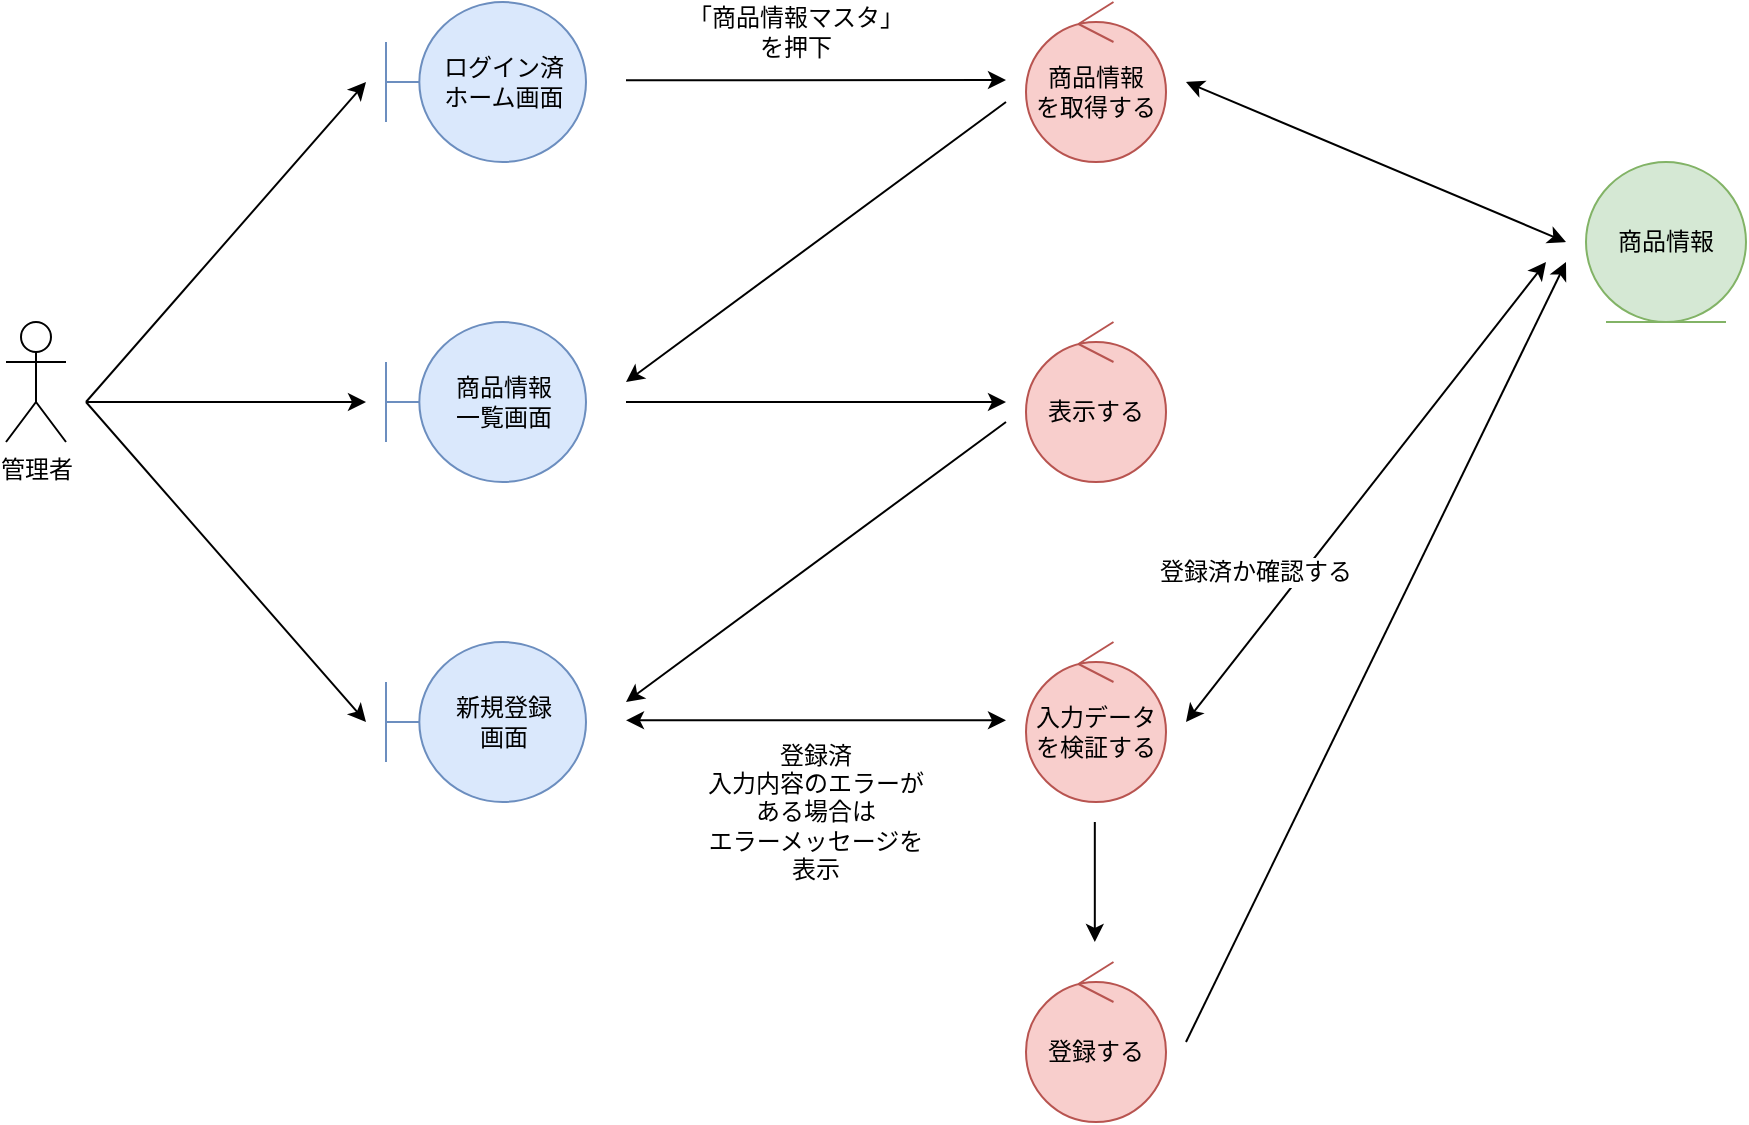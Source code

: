 <mxfile version="15.6.2" type="embed" pages="7">
    <diagram id="ILKYu9vgjBJOuqvXN9g7" name="*商品情報管理_登録">
        <mxGraphModel dx="2161" dy="860" grid="1" gridSize="10" guides="1" tooltips="1" connect="1" arrows="1" fold="1" page="1" pageScale="1" pageWidth="827" pageHeight="1169" math="0" shadow="0">
            <root>
                <mxCell id="RjQzy-eRPyqWTiVo5QUl-0"/>
                <mxCell id="RjQzy-eRPyqWTiVo5QUl-1" parent="RjQzy-eRPyqWTiVo5QUl-0"/>
                <mxCell id="Vq9T_55c3HzQKSVVPYTR-0" value="" style="endArrow=classic;html=1;rounded=0;startArrow=classic;startFill=1;" parent="RjQzy-eRPyqWTiVo5QUl-1" edge="1">
                    <mxGeometry width="50" height="50" relative="1" as="geometry">
                        <mxPoint x="520" y="480" as="sourcePoint"/>
                        <mxPoint x="700" y="250" as="targetPoint"/>
                    </mxGeometry>
                </mxCell>
                <mxCell id="Gnw6njFXWIFJYC6518m1-0" value="管理者" style="shape=umlActor;verticalLabelPosition=bottom;verticalAlign=top;html=1;" parent="RjQzy-eRPyqWTiVo5QUl-1" vertex="1">
                    <mxGeometry x="-70" y="280" width="30" height="60" as="geometry"/>
                </mxCell>
                <mxCell id="Gnw6njFXWIFJYC6518m1-1" value="ログイン済&lt;br&gt;ホーム画面" style="shape=umlBoundary;whiteSpace=wrap;html=1;fillColor=#dae8fc;strokeColor=#6c8ebf;" parent="RjQzy-eRPyqWTiVo5QUl-1" vertex="1">
                    <mxGeometry x="120" y="120" width="100" height="80" as="geometry"/>
                </mxCell>
                <mxCell id="Gnw6njFXWIFJYC6518m1-2" value="商品情報&lt;br&gt;一覧画面" style="shape=umlBoundary;whiteSpace=wrap;html=1;fillColor=#dae8fc;strokeColor=#6c8ebf;" parent="RjQzy-eRPyqWTiVo5QUl-1" vertex="1">
                    <mxGeometry x="120" y="280" width="100" height="80" as="geometry"/>
                </mxCell>
                <mxCell id="Gnw6njFXWIFJYC6518m1-3" value="新規登録&lt;br&gt;画面" style="shape=umlBoundary;whiteSpace=wrap;html=1;fillColor=#dae8fc;strokeColor=#6c8ebf;" parent="RjQzy-eRPyqWTiVo5QUl-1" vertex="1">
                    <mxGeometry x="120" y="440" width="100" height="80" as="geometry"/>
                </mxCell>
                <mxCell id="Gnw6njFXWIFJYC6518m1-4" value="商品情報&lt;br&gt;を取得する" style="ellipse;shape=umlControl;whiteSpace=wrap;html=1;fillColor=#f8cecc;strokeColor=#b85450;" parent="RjQzy-eRPyqWTiVo5QUl-1" vertex="1">
                    <mxGeometry x="440" y="120" width="70" height="80" as="geometry"/>
                </mxCell>
                <mxCell id="Gnw6njFXWIFJYC6518m1-5" value="商品情報" style="ellipse;shape=umlEntity;whiteSpace=wrap;html=1;fillColor=#d5e8d4;strokeColor=#82b366;" parent="RjQzy-eRPyqWTiVo5QUl-1" vertex="1">
                    <mxGeometry x="720" y="200" width="80" height="80" as="geometry"/>
                </mxCell>
                <mxCell id="Gnw6njFXWIFJYC6518m1-6" value="表示する" style="ellipse;shape=umlControl;whiteSpace=wrap;html=1;fillColor=#f8cecc;strokeColor=#b85450;" parent="RjQzy-eRPyqWTiVo5QUl-1" vertex="1">
                    <mxGeometry x="440" y="280" width="70" height="80" as="geometry"/>
                </mxCell>
                <mxCell id="Gnw6njFXWIFJYC6518m1-7" value="登録する" style="ellipse;shape=umlControl;whiteSpace=wrap;html=1;fillColor=#f8cecc;strokeColor=#b85450;" parent="RjQzy-eRPyqWTiVo5QUl-1" vertex="1">
                    <mxGeometry x="440" y="600" width="70" height="80" as="geometry"/>
                </mxCell>
                <mxCell id="Gnw6njFXWIFJYC6518m1-10" value="" style="endArrow=classic;html=1;rounded=0;" parent="RjQzy-eRPyqWTiVo5QUl-1" edge="1">
                    <mxGeometry width="50" height="50" relative="1" as="geometry">
                        <mxPoint x="240" y="159.17" as="sourcePoint"/>
                        <mxPoint x="430" y="159" as="targetPoint"/>
                    </mxGeometry>
                </mxCell>
                <mxCell id="Gnw6njFXWIFJYC6518m1-13" value="「商品情報マスタ」&lt;br&gt;を押下" style="text;html=1;strokeColor=none;fillColor=none;align=center;verticalAlign=middle;whiteSpace=wrap;rounded=0;" parent="RjQzy-eRPyqWTiVo5QUl-1" vertex="1">
                    <mxGeometry x="270" y="120" width="110" height="30" as="geometry"/>
                </mxCell>
                <mxCell id="Gnw6njFXWIFJYC6518m1-14" value="" style="endArrow=classic;html=1;rounded=0;" parent="RjQzy-eRPyqWTiVo5QUl-1" edge="1">
                    <mxGeometry width="50" height="50" relative="1" as="geometry">
                        <mxPoint x="-30" y="320.0" as="sourcePoint"/>
                        <mxPoint x="110" y="160" as="targetPoint"/>
                    </mxGeometry>
                </mxCell>
                <mxCell id="Gnw6njFXWIFJYC6518m1-15" value="" style="endArrow=classic;html=1;rounded=0;" parent="RjQzy-eRPyqWTiVo5QUl-1" edge="1">
                    <mxGeometry width="50" height="50" relative="1" as="geometry">
                        <mxPoint x="-30" y="320.0" as="sourcePoint"/>
                        <mxPoint x="110" y="480" as="targetPoint"/>
                    </mxGeometry>
                </mxCell>
                <mxCell id="Gnw6njFXWIFJYC6518m1-18" value="" style="endArrow=classic;html=1;rounded=0;" parent="RjQzy-eRPyqWTiVo5QUl-1" edge="1">
                    <mxGeometry width="50" height="50" relative="1" as="geometry">
                        <mxPoint x="-30" y="320.0" as="sourcePoint"/>
                        <mxPoint x="110" y="320" as="targetPoint"/>
                    </mxGeometry>
                </mxCell>
                <mxCell id="Gnw6njFXWIFJYC6518m1-20" value="入力データを検証する" style="ellipse;shape=umlControl;whiteSpace=wrap;html=1;fillColor=#f8cecc;strokeColor=#b85450;" parent="RjQzy-eRPyqWTiVo5QUl-1" vertex="1">
                    <mxGeometry x="440" y="440" width="70" height="80" as="geometry"/>
                </mxCell>
                <mxCell id="Gnw6njFXWIFJYC6518m1-28" value="" style="endArrow=classic;html=1;rounded=0;startArrow=classic;startFill=1;" parent="RjQzy-eRPyqWTiVo5QUl-1" edge="1">
                    <mxGeometry width="50" height="50" relative="1" as="geometry">
                        <mxPoint x="520" y="160" as="sourcePoint"/>
                        <mxPoint x="710" y="240" as="targetPoint"/>
                    </mxGeometry>
                </mxCell>
                <mxCell id="Gnw6njFXWIFJYC6518m1-36" value="" style="endArrow=none;html=1;rounded=0;jumpStyle=none;startArrow=classic;startFill=1;endFill=0;" parent="RjQzy-eRPyqWTiVo5QUl-1" edge="1">
                    <mxGeometry width="50" height="50" relative="1" as="geometry">
                        <mxPoint x="430" y="320" as="sourcePoint"/>
                        <mxPoint x="240" y="320" as="targetPoint"/>
                    </mxGeometry>
                </mxCell>
                <mxCell id="Gnw6njFXWIFJYC6518m1-37" value="" style="endArrow=classic;html=1;rounded=0;" parent="RjQzy-eRPyqWTiVo5QUl-1" edge="1">
                    <mxGeometry width="50" height="50" relative="1" as="geometry">
                        <mxPoint x="430" y="170" as="sourcePoint"/>
                        <mxPoint x="240" y="310" as="targetPoint"/>
                    </mxGeometry>
                </mxCell>
                <mxCell id="Gnw6njFXWIFJYC6518m1-38" value="" style="endArrow=classic;html=1;rounded=0;" parent="RjQzy-eRPyqWTiVo5QUl-1" edge="1">
                    <mxGeometry width="50" height="50" relative="1" as="geometry">
                        <mxPoint x="430" y="330.0" as="sourcePoint"/>
                        <mxPoint x="240" y="470" as="targetPoint"/>
                    </mxGeometry>
                </mxCell>
                <mxCell id="Gnw6njFXWIFJYC6518m1-39" value="" style="endArrow=classic;html=1;rounded=0;jumpStyle=none;startArrow=classic;startFill=1;endFill=1;" parent="RjQzy-eRPyqWTiVo5QUl-1" edge="1">
                    <mxGeometry width="50" height="50" relative="1" as="geometry">
                        <mxPoint x="430" y="479.17" as="sourcePoint"/>
                        <mxPoint x="240" y="479.17" as="targetPoint"/>
                    </mxGeometry>
                </mxCell>
                <mxCell id="Gnw6njFXWIFJYC6518m1-40" value="" style="endArrow=none;html=1;rounded=0;startArrow=classic;startFill=1;endFill=0;" parent="RjQzy-eRPyqWTiVo5QUl-1" edge="1">
                    <mxGeometry width="50" height="50" relative="1" as="geometry">
                        <mxPoint x="710" y="250" as="sourcePoint"/>
                        <mxPoint x="520" y="640" as="targetPoint"/>
                    </mxGeometry>
                </mxCell>
                <mxCell id="Gnw6njFXWIFJYC6518m1-41" value="" style="endArrow=none;html=1;rounded=0;jumpStyle=none;startArrow=classic;startFill=1;endFill=0;" parent="RjQzy-eRPyqWTiVo5QUl-1" edge="1">
                    <mxGeometry width="50" height="50" relative="1" as="geometry">
                        <mxPoint x="474.41" y="590" as="sourcePoint"/>
                        <mxPoint x="474.41" y="530" as="targetPoint"/>
                    </mxGeometry>
                </mxCell>
                <mxCell id="Vq9T_55c3HzQKSVVPYTR-1" value="登録済か確認する" style="text;html=1;strokeColor=none;fillColor=none;align=center;verticalAlign=middle;whiteSpace=wrap;rounded=0;labelBackgroundColor=default;" parent="RjQzy-eRPyqWTiVo5QUl-1" vertex="1">
                    <mxGeometry x="500" y="390" width="110" height="30" as="geometry"/>
                </mxCell>
                <mxCell id="Vq9T_55c3HzQKSVVPYTR-2" value="登録済&lt;br&gt;入力内容のエラーがある場合は&lt;br&gt;エラーメッセージを表示" style="text;html=1;strokeColor=none;fillColor=none;align=center;verticalAlign=middle;whiteSpace=wrap;rounded=0;labelBackgroundColor=none;" parent="RjQzy-eRPyqWTiVo5QUl-1" vertex="1">
                    <mxGeometry x="280" y="510" width="110" height="30" as="geometry"/>
                </mxCell>
            </root>
        </mxGraphModel>
    </diagram>
    <diagram id="tqDrUX6kjVTJ1dQDjkxv" name="*商品情報管理_参照">
        <mxGraphModel dx="1939" dy="717" grid="1" gridSize="10" guides="1" tooltips="1" connect="1" arrows="1" fold="1" page="1" pageScale="1" pageWidth="827" pageHeight="1169" math="0" shadow="0">
            <root>
                <mxCell id="PXRQ2l0a_g4EKJyjCdS5-0"/>
                <mxCell id="PXRQ2l0a_g4EKJyjCdS5-1" parent="PXRQ2l0a_g4EKJyjCdS5-0"/>
                <mxCell id="1rpL9WHBVxKWEg3x1C6q-0" value="管理者" style="shape=umlActor;verticalLabelPosition=bottom;verticalAlign=top;html=1;" parent="PXRQ2l0a_g4EKJyjCdS5-1" vertex="1">
                    <mxGeometry x="-70" y="280" width="30" height="60" as="geometry"/>
                </mxCell>
                <mxCell id="1rpL9WHBVxKWEg3x1C6q-1" value="ログイン済&lt;br&gt;ホーム画面" style="shape=umlBoundary;whiteSpace=wrap;html=1;fillColor=#dae8fc;strokeColor=#6c8ebf;" parent="PXRQ2l0a_g4EKJyjCdS5-1" vertex="1">
                    <mxGeometry x="120" y="120" width="100" height="80" as="geometry"/>
                </mxCell>
                <mxCell id="1rpL9WHBVxKWEg3x1C6q-2" value="商品情報&lt;br&gt;一覧画面" style="shape=umlBoundary;whiteSpace=wrap;html=1;fillColor=#dae8fc;strokeColor=#6c8ebf;" parent="PXRQ2l0a_g4EKJyjCdS5-1" vertex="1">
                    <mxGeometry x="120" y="280" width="100" height="80" as="geometry"/>
                </mxCell>
                <mxCell id="1rpL9WHBVxKWEg3x1C6q-8" value="詳細画面" style="shape=umlBoundary;whiteSpace=wrap;html=1;fillColor=#dae8fc;strokeColor=#6c8ebf;" parent="PXRQ2l0a_g4EKJyjCdS5-1" vertex="1">
                    <mxGeometry x="120" y="440" width="100" height="80" as="geometry"/>
                </mxCell>
                <mxCell id="1rpL9WHBVxKWEg3x1C6q-14" value="" style="endArrow=classic;html=1;rounded=0;" parent="PXRQ2l0a_g4EKJyjCdS5-1" edge="1">
                    <mxGeometry width="50" height="50" relative="1" as="geometry">
                        <mxPoint x="-30" y="320" as="sourcePoint"/>
                        <mxPoint x="110" y="160" as="targetPoint"/>
                    </mxGeometry>
                </mxCell>
                <mxCell id="1rpL9WHBVxKWEg3x1C6q-15" value="" style="endArrow=classic;html=1;rounded=0;" parent="PXRQ2l0a_g4EKJyjCdS5-1" edge="1">
                    <mxGeometry width="50" height="50" relative="1" as="geometry">
                        <mxPoint x="-30" y="320" as="sourcePoint"/>
                        <mxPoint x="100.0" y="320" as="targetPoint"/>
                    </mxGeometry>
                </mxCell>
                <mxCell id="1rpL9WHBVxKWEg3x1C6q-16" value="" style="endArrow=classic;html=1;rounded=0;" parent="PXRQ2l0a_g4EKJyjCdS5-1" edge="1">
                    <mxGeometry width="50" height="50" relative="1" as="geometry">
                        <mxPoint x="-30" y="320" as="sourcePoint"/>
                        <mxPoint x="110" y="480" as="targetPoint"/>
                    </mxGeometry>
                </mxCell>
                <mxCell id="iPNbB4vJzEfohk5XW4hL-0" value="商品情報&lt;br&gt;を取得する" style="ellipse;shape=umlControl;whiteSpace=wrap;html=1;fillColor=#f8cecc;strokeColor=#b85450;" parent="PXRQ2l0a_g4EKJyjCdS5-1" vertex="1">
                    <mxGeometry x="440" y="120" width="70" height="80" as="geometry"/>
                </mxCell>
                <mxCell id="iPNbB4vJzEfohk5XW4hL-1" value="商品情報" style="ellipse;shape=umlEntity;whiteSpace=wrap;html=1;fillColor=#d5e8d4;strokeColor=#82b366;" parent="PXRQ2l0a_g4EKJyjCdS5-1" vertex="1">
                    <mxGeometry x="720" y="200" width="80" height="80" as="geometry"/>
                </mxCell>
                <mxCell id="iPNbB4vJzEfohk5XW4hL-2" value="表示する" style="ellipse;shape=umlControl;whiteSpace=wrap;html=1;fillColor=#f8cecc;strokeColor=#b85450;" parent="PXRQ2l0a_g4EKJyjCdS5-1" vertex="1">
                    <mxGeometry x="440" y="280" width="70" height="80" as="geometry"/>
                </mxCell>
                <mxCell id="iPNbB4vJzEfohk5XW4hL-3" value="" style="endArrow=classic;html=1;rounded=0;" parent="PXRQ2l0a_g4EKJyjCdS5-1" edge="1">
                    <mxGeometry width="50" height="50" relative="1" as="geometry">
                        <mxPoint x="240" y="159.17" as="sourcePoint"/>
                        <mxPoint x="430" y="159.0" as="targetPoint"/>
                    </mxGeometry>
                </mxCell>
                <mxCell id="iPNbB4vJzEfohk5XW4hL-4" value="「商品情報マスタ」&lt;br&gt;を押下" style="text;html=1;strokeColor=none;fillColor=none;align=center;verticalAlign=middle;whiteSpace=wrap;rounded=0;" parent="PXRQ2l0a_g4EKJyjCdS5-1" vertex="1">
                    <mxGeometry x="270" y="120" width="110" height="30" as="geometry"/>
                </mxCell>
                <mxCell id="iPNbB4vJzEfohk5XW4hL-5" value="" style="endArrow=classic;html=1;rounded=0;startArrow=classic;startFill=1;" parent="PXRQ2l0a_g4EKJyjCdS5-1" edge="1">
                    <mxGeometry width="50" height="50" relative="1" as="geometry">
                        <mxPoint x="520" y="160.0" as="sourcePoint"/>
                        <mxPoint x="710" y="240.0" as="targetPoint"/>
                    </mxGeometry>
                </mxCell>
                <mxCell id="iPNbB4vJzEfohk5XW4hL-6" value="" style="endArrow=none;html=1;rounded=0;jumpStyle=none;startArrow=classic;startFill=1;endFill=0;" parent="PXRQ2l0a_g4EKJyjCdS5-1" edge="1">
                    <mxGeometry width="50" height="50" relative="1" as="geometry">
                        <mxPoint x="430" y="320" as="sourcePoint"/>
                        <mxPoint x="240" y="320" as="targetPoint"/>
                    </mxGeometry>
                </mxCell>
                <mxCell id="iPNbB4vJzEfohk5XW4hL-7" value="" style="endArrow=classic;html=1;rounded=0;" parent="PXRQ2l0a_g4EKJyjCdS5-1" edge="1">
                    <mxGeometry width="50" height="50" relative="1" as="geometry">
                        <mxPoint x="430" y="170.0" as="sourcePoint"/>
                        <mxPoint x="240" y="310" as="targetPoint"/>
                    </mxGeometry>
                </mxCell>
                <mxCell id="iPNbB4vJzEfohk5XW4hL-9" value="" style="endArrow=none;html=1;rounded=0;jumpStyle=none;startArrow=classic;startFill=1;endFill=0;" parent="PXRQ2l0a_g4EKJyjCdS5-1" edge="1">
                    <mxGeometry width="50" height="50" relative="1" as="geometry">
                        <mxPoint x="240" y="480" as="sourcePoint"/>
                        <mxPoint x="430" y="330" as="targetPoint"/>
                    </mxGeometry>
                </mxCell>
            </root>
        </mxGraphModel>
    </diagram>
    <diagram id="6tUY1fHKUDUPEvY5heDo" name="*商品情報管理_編集">
        <mxGraphModel dx="2495" dy="1075" grid="1" gridSize="10" guides="1" tooltips="1" connect="1" arrows="1" fold="1" page="1" pageScale="1" pageWidth="827" pageHeight="1169" math="0" shadow="0">
            <root>
                <mxCell id="_VSGYbvi7wLsRS52qR0R-0"/>
                <mxCell id="_VSGYbvi7wLsRS52qR0R-1" parent="_VSGYbvi7wLsRS52qR0R-0"/>
                <mxCell id="ZGh9GMX-KGK0EozrQcbM-0" value="管理者" style="shape=umlActor;verticalLabelPosition=bottom;verticalAlign=top;html=1;" parent="_VSGYbvi7wLsRS52qR0R-1" vertex="1">
                    <mxGeometry x="-70" y="280" width="30" height="60" as="geometry"/>
                </mxCell>
                <mxCell id="ZGh9GMX-KGK0EozrQcbM-1" value="ログイン済&lt;br&gt;ホーム画面" style="shape=umlBoundary;whiteSpace=wrap;html=1;fillColor=#dae8fc;strokeColor=#6c8ebf;" parent="_VSGYbvi7wLsRS52qR0R-1" vertex="1">
                    <mxGeometry x="120" y="120" width="100" height="80" as="geometry"/>
                </mxCell>
                <mxCell id="ZGh9GMX-KGK0EozrQcbM-2" value="商品情報&lt;br&gt;一覧画面" style="shape=umlBoundary;whiteSpace=wrap;html=1;fillColor=#dae8fc;strokeColor=#6c8ebf;" parent="_VSGYbvi7wLsRS52qR0R-1" vertex="1">
                    <mxGeometry x="120" y="280" width="100" height="80" as="geometry"/>
                </mxCell>
                <mxCell id="ZGh9GMX-KGK0EozrQcbM-3" value="詳細画面" style="shape=umlBoundary;whiteSpace=wrap;html=1;fillColor=#dae8fc;strokeColor=#6c8ebf;" parent="_VSGYbvi7wLsRS52qR0R-1" vertex="1">
                    <mxGeometry x="120" y="440" width="100" height="80" as="geometry"/>
                </mxCell>
                <mxCell id="ZGh9GMX-KGK0EozrQcbM-4" value="" style="endArrow=classic;html=1;rounded=0;" parent="_VSGYbvi7wLsRS52qR0R-1" edge="1">
                    <mxGeometry width="50" height="50" relative="1" as="geometry">
                        <mxPoint x="-30" y="320" as="sourcePoint"/>
                        <mxPoint x="110" y="160.0" as="targetPoint"/>
                    </mxGeometry>
                </mxCell>
                <mxCell id="ZGh9GMX-KGK0EozrQcbM-5" value="" style="endArrow=classic;html=1;rounded=0;" parent="_VSGYbvi7wLsRS52qR0R-1" edge="1">
                    <mxGeometry width="50" height="50" relative="1" as="geometry">
                        <mxPoint x="-30" y="320" as="sourcePoint"/>
                        <mxPoint x="100.0" y="320" as="targetPoint"/>
                    </mxGeometry>
                </mxCell>
                <mxCell id="ZGh9GMX-KGK0EozrQcbM-6" value="" style="endArrow=classic;html=1;rounded=0;" parent="_VSGYbvi7wLsRS52qR0R-1" edge="1">
                    <mxGeometry width="50" height="50" relative="1" as="geometry">
                        <mxPoint x="-30" y="320" as="sourcePoint"/>
                        <mxPoint x="110" y="480" as="targetPoint"/>
                    </mxGeometry>
                </mxCell>
                <mxCell id="ZGh9GMX-KGK0EozrQcbM-7" value="商品情報&lt;br&gt;を取得する" style="ellipse;shape=umlControl;whiteSpace=wrap;html=1;fillColor=#f8cecc;strokeColor=#b85450;" parent="_VSGYbvi7wLsRS52qR0R-1" vertex="1">
                    <mxGeometry x="440" y="120" width="70" height="80" as="geometry"/>
                </mxCell>
                <mxCell id="ZGh9GMX-KGK0EozrQcbM-8" value="商品情報" style="ellipse;shape=umlEntity;whiteSpace=wrap;html=1;fillColor=#d5e8d4;strokeColor=#82b366;" parent="_VSGYbvi7wLsRS52qR0R-1" vertex="1">
                    <mxGeometry x="720" y="200" width="80" height="80" as="geometry"/>
                </mxCell>
                <mxCell id="ZGh9GMX-KGK0EozrQcbM-9" value="表示する" style="ellipse;shape=umlControl;whiteSpace=wrap;html=1;fillColor=#f8cecc;strokeColor=#b85450;" parent="_VSGYbvi7wLsRS52qR0R-1" vertex="1">
                    <mxGeometry x="440" y="280" width="70" height="80" as="geometry"/>
                </mxCell>
                <mxCell id="ZGh9GMX-KGK0EozrQcbM-10" value="" style="endArrow=classic;html=1;rounded=0;" parent="_VSGYbvi7wLsRS52qR0R-1" edge="1">
                    <mxGeometry width="50" height="50" relative="1" as="geometry">
                        <mxPoint x="240" y="159.17" as="sourcePoint"/>
                        <mxPoint x="430" y="159.0" as="targetPoint"/>
                    </mxGeometry>
                </mxCell>
                <mxCell id="ZGh9GMX-KGK0EozrQcbM-11" value="「商品情報マスタ」&lt;br&gt;を押下" style="text;html=1;strokeColor=none;fillColor=none;align=center;verticalAlign=middle;whiteSpace=wrap;rounded=0;" parent="_VSGYbvi7wLsRS52qR0R-1" vertex="1">
                    <mxGeometry x="270" y="120" width="110" height="30" as="geometry"/>
                </mxCell>
                <mxCell id="ZGh9GMX-KGK0EozrQcbM-12" value="" style="endArrow=classic;html=1;rounded=0;startArrow=classic;startFill=1;" parent="_VSGYbvi7wLsRS52qR0R-1" edge="1">
                    <mxGeometry width="50" height="50" relative="1" as="geometry">
                        <mxPoint x="520" y="160.0" as="sourcePoint"/>
                        <mxPoint x="710" y="240.0" as="targetPoint"/>
                    </mxGeometry>
                </mxCell>
                <mxCell id="ZGh9GMX-KGK0EozrQcbM-13" value="" style="endArrow=none;html=1;rounded=0;jumpStyle=none;startArrow=classic;startFill=1;endFill=0;" parent="_VSGYbvi7wLsRS52qR0R-1" edge="1">
                    <mxGeometry width="50" height="50" relative="1" as="geometry">
                        <mxPoint x="430" y="320" as="sourcePoint"/>
                        <mxPoint x="240" y="320" as="targetPoint"/>
                    </mxGeometry>
                </mxCell>
                <mxCell id="ZGh9GMX-KGK0EozrQcbM-14" value="" style="endArrow=classic;html=1;rounded=0;" parent="_VSGYbvi7wLsRS52qR0R-1" edge="1">
                    <mxGeometry width="50" height="50" relative="1" as="geometry">
                        <mxPoint x="430" y="170.0" as="sourcePoint"/>
                        <mxPoint x="240" y="310" as="targetPoint"/>
                    </mxGeometry>
                </mxCell>
                <mxCell id="ZGh9GMX-KGK0EozrQcbM-15" value="" style="endArrow=classic;html=1;rounded=0;jumpStyle=none;startArrow=classic;startFill=1;endFill=1;" parent="_VSGYbvi7wLsRS52qR0R-1" edge="1">
                    <mxGeometry width="50" height="50" relative="1" as="geometry">
                        <mxPoint x="240" y="480" as="sourcePoint"/>
                        <mxPoint x="430" y="330" as="targetPoint"/>
                    </mxGeometry>
                </mxCell>
                <mxCell id="89j6IWQm-zj6Ex24CFWD-0" value="編集画面" style="shape=umlBoundary;whiteSpace=wrap;html=1;fillColor=#dae8fc;strokeColor=#6c8ebf;" parent="_VSGYbvi7wLsRS52qR0R-1" vertex="1">
                    <mxGeometry x="120" y="600" width="100" height="80" as="geometry"/>
                </mxCell>
                <mxCell id="89j6IWQm-zj6Ex24CFWD-1" value="" style="endArrow=classic;html=1;rounded=0;" parent="_VSGYbvi7wLsRS52qR0R-1" edge="1">
                    <mxGeometry width="50" height="50" relative="1" as="geometry">
                        <mxPoint x="-30" y="320" as="sourcePoint"/>
                        <mxPoint x="110" y="640" as="targetPoint"/>
                    </mxGeometry>
                </mxCell>
                <mxCell id="e5nbEp_Bl4w7Y9Twp-y8-0" value="入力データを検証する" style="ellipse;shape=umlControl;whiteSpace=wrap;html=1;fillColor=#f8cecc;strokeColor=#b85450;" parent="_VSGYbvi7wLsRS52qR0R-1" vertex="1">
                    <mxGeometry x="440" y="600" width="70" height="80" as="geometry"/>
                </mxCell>
                <mxCell id="e5nbEp_Bl4w7Y9Twp-y8-1" value="" style="endArrow=none;html=1;rounded=0;jumpStyle=none;startArrow=classic;startFill=1;endFill=0;" parent="_VSGYbvi7wLsRS52qR0R-1" edge="1">
                    <mxGeometry width="50" height="50" relative="1" as="geometry">
                        <mxPoint x="430" y="639.29" as="sourcePoint"/>
                        <mxPoint x="240" y="639.29" as="targetPoint"/>
                    </mxGeometry>
                </mxCell>
                <mxCell id="e5nbEp_Bl4w7Y9Twp-y8-2" value="更新する" style="ellipse;shape=umlControl;whiteSpace=wrap;html=1;fillColor=#f8cecc;strokeColor=#b85450;" parent="_VSGYbvi7wLsRS52qR0R-1" vertex="1">
                    <mxGeometry x="440" y="760" width="70" height="80" as="geometry"/>
                </mxCell>
                <mxCell id="RPV9HML3zfkD-CsFFbKB-0" value="" style="endArrow=none;html=1;rounded=0;jumpStyle=none;startArrow=classic;startFill=1;endFill=0;" parent="_VSGYbvi7wLsRS52qR0R-1" edge="1">
                    <mxGeometry width="50" height="50" relative="1" as="geometry">
                        <mxPoint x="474.29" y="750" as="sourcePoint"/>
                        <mxPoint x="474.29" y="690" as="targetPoint"/>
                    </mxGeometry>
                </mxCell>
                <mxCell id="Hhdrln9dh6SRpbh8pLZr-0" value="" style="endArrow=none;html=1;rounded=0;startArrow=classic;startFill=1;endFill=0;" parent="_VSGYbvi7wLsRS52qR0R-1" edge="1">
                    <mxGeometry width="50" height="50" relative="1" as="geometry">
                        <mxPoint x="710" y="250" as="sourcePoint"/>
                        <mxPoint x="520" y="800" as="targetPoint"/>
                    </mxGeometry>
                </mxCell>
                <mxCell id="Hhdrln9dh6SRpbh8pLZr-1" value="" style="endArrow=classic;html=1;rounded=0;" parent="_VSGYbvi7wLsRS52qR0R-1" edge="1">
                    <mxGeometry width="50" height="50" relative="1" as="geometry">
                        <mxPoint x="430" y="350" as="sourcePoint"/>
                        <mxPoint x="240" y="630" as="targetPoint"/>
                    </mxGeometry>
                </mxCell>
                <mxCell id="LWEl7F2l3l3dTBwuuSCI-0" value="" style="endArrow=classic;html=1;rounded=0;jumpStyle=arc;" parent="_VSGYbvi7wLsRS52qR0R-1" edge="1">
                    <mxGeometry width="50" height="50" relative="1" as="geometry">
                        <mxPoint x="430" y="190" as="sourcePoint"/>
                        <mxPoint x="240" y="470" as="targetPoint"/>
                    </mxGeometry>
                </mxCell>
            </root>
        </mxGraphModel>
    </diagram>
    <diagram id="TBSgkhmu4G3TFUgdyY9W" name="*商品情報管理_削除">
        <mxGraphModel dx="2161" dy="860" grid="1" gridSize="10" guides="1" tooltips="1" connect="1" arrows="1" fold="1" page="1" pageScale="1" pageWidth="827" pageHeight="1169" math="0" shadow="0">
            <root>
                <mxCell id="9o_h4I2vwBO74pGrK6IW-0"/>
                <mxCell id="9o_h4I2vwBO74pGrK6IW-1" parent="9o_h4I2vwBO74pGrK6IW-0"/>
                <mxCell id="OTztZru-MW-0BxmwSwlt-0" value="管理者" style="shape=umlActor;verticalLabelPosition=bottom;verticalAlign=top;html=1;" parent="9o_h4I2vwBO74pGrK6IW-1" vertex="1">
                    <mxGeometry x="-70" y="280" width="30" height="60" as="geometry"/>
                </mxCell>
                <mxCell id="OTztZru-MW-0BxmwSwlt-1" value="ログイン済&lt;br&gt;ホーム画面" style="shape=umlBoundary;whiteSpace=wrap;html=1;fillColor=#dae8fc;strokeColor=#6c8ebf;" parent="9o_h4I2vwBO74pGrK6IW-1" vertex="1">
                    <mxGeometry x="120" y="120" width="100" height="80" as="geometry"/>
                </mxCell>
                <mxCell id="OTztZru-MW-0BxmwSwlt-2" value="商品情報&lt;br&gt;一覧画面" style="shape=umlBoundary;whiteSpace=wrap;html=1;fillColor=#dae8fc;strokeColor=#6c8ebf;" parent="9o_h4I2vwBO74pGrK6IW-1" vertex="1">
                    <mxGeometry x="120" y="280" width="100" height="80" as="geometry"/>
                </mxCell>
                <mxCell id="OTztZru-MW-0BxmwSwlt-3" value="詳細画面" style="shape=umlBoundary;whiteSpace=wrap;html=1;fillColor=#dae8fc;strokeColor=#6c8ebf;" parent="9o_h4I2vwBO74pGrK6IW-1" vertex="1">
                    <mxGeometry x="120" y="440" width="100" height="80" as="geometry"/>
                </mxCell>
                <mxCell id="OTztZru-MW-0BxmwSwlt-4" value="" style="endArrow=classic;html=1;rounded=0;" parent="9o_h4I2vwBO74pGrK6IW-1" edge="1">
                    <mxGeometry width="50" height="50" relative="1" as="geometry">
                        <mxPoint x="-30.0" y="320" as="sourcePoint"/>
                        <mxPoint x="110.0" y="160" as="targetPoint"/>
                    </mxGeometry>
                </mxCell>
                <mxCell id="OTztZru-MW-0BxmwSwlt-5" value="" style="endArrow=classic;html=1;rounded=0;" parent="9o_h4I2vwBO74pGrK6IW-1" edge="1">
                    <mxGeometry width="50" height="50" relative="1" as="geometry">
                        <mxPoint x="-30.0" y="320" as="sourcePoint"/>
                        <mxPoint x="100.0" y="320" as="targetPoint"/>
                    </mxGeometry>
                </mxCell>
                <mxCell id="OTztZru-MW-0BxmwSwlt-6" value="" style="endArrow=classic;html=1;rounded=0;" parent="9o_h4I2vwBO74pGrK6IW-1" edge="1">
                    <mxGeometry width="50" height="50" relative="1" as="geometry">
                        <mxPoint x="-30.0" y="320" as="sourcePoint"/>
                        <mxPoint x="110.0" y="480" as="targetPoint"/>
                    </mxGeometry>
                </mxCell>
                <mxCell id="OTztZru-MW-0BxmwSwlt-7" value="商品情報&lt;br&gt;を取得する" style="ellipse;shape=umlControl;whiteSpace=wrap;html=1;fillColor=#f8cecc;strokeColor=#b85450;" parent="9o_h4I2vwBO74pGrK6IW-1" vertex="1">
                    <mxGeometry x="440" y="120" width="70" height="80" as="geometry"/>
                </mxCell>
                <mxCell id="OTztZru-MW-0BxmwSwlt-8" value="商品情報" style="ellipse;shape=umlEntity;whiteSpace=wrap;html=1;fillColor=#d5e8d4;strokeColor=#82b366;" parent="9o_h4I2vwBO74pGrK6IW-1" vertex="1">
                    <mxGeometry x="720" y="200" width="80" height="80" as="geometry"/>
                </mxCell>
                <mxCell id="OTztZru-MW-0BxmwSwlt-9" value="表示する" style="ellipse;shape=umlControl;whiteSpace=wrap;html=1;fillColor=#f8cecc;strokeColor=#b85450;" parent="9o_h4I2vwBO74pGrK6IW-1" vertex="1">
                    <mxGeometry x="440" y="280" width="70" height="80" as="geometry"/>
                </mxCell>
                <mxCell id="OTztZru-MW-0BxmwSwlt-10" value="" style="endArrow=classic;html=1;rounded=0;" parent="9o_h4I2vwBO74pGrK6IW-1" edge="1">
                    <mxGeometry width="50" height="50" relative="1" as="geometry">
                        <mxPoint x="240.0" y="159.17" as="sourcePoint"/>
                        <mxPoint x="430" y="159" as="targetPoint"/>
                    </mxGeometry>
                </mxCell>
                <mxCell id="OTztZru-MW-0BxmwSwlt-11" value="「商品情報マスタ」&lt;br&gt;を押下" style="text;html=1;strokeColor=none;fillColor=none;align=center;verticalAlign=middle;whiteSpace=wrap;rounded=0;" parent="9o_h4I2vwBO74pGrK6IW-1" vertex="1">
                    <mxGeometry x="270" y="120" width="110" height="30" as="geometry"/>
                </mxCell>
                <mxCell id="OTztZru-MW-0BxmwSwlt-12" value="" style="endArrow=classic;html=1;rounded=0;startArrow=classic;startFill=1;" parent="9o_h4I2vwBO74pGrK6IW-1" edge="1">
                    <mxGeometry width="50" height="50" relative="1" as="geometry">
                        <mxPoint x="520" y="160" as="sourcePoint"/>
                        <mxPoint x="710" y="240" as="targetPoint"/>
                    </mxGeometry>
                </mxCell>
                <mxCell id="OTztZru-MW-0BxmwSwlt-13" value="" style="endArrow=none;html=1;rounded=0;jumpStyle=none;startArrow=classic;startFill=1;endFill=0;" parent="9o_h4I2vwBO74pGrK6IW-1" edge="1">
                    <mxGeometry width="50" height="50" relative="1" as="geometry">
                        <mxPoint x="430" y="320" as="sourcePoint"/>
                        <mxPoint x="240.0" y="320" as="targetPoint"/>
                    </mxGeometry>
                </mxCell>
                <mxCell id="OTztZru-MW-0BxmwSwlt-14" value="" style="endArrow=classic;html=1;rounded=0;" parent="9o_h4I2vwBO74pGrK6IW-1" edge="1">
                    <mxGeometry width="50" height="50" relative="1" as="geometry">
                        <mxPoint x="430" y="170" as="sourcePoint"/>
                        <mxPoint x="240.0" y="310" as="targetPoint"/>
                    </mxGeometry>
                </mxCell>
                <mxCell id="OTztZru-MW-0BxmwSwlt-15" value="" style="endArrow=classic;html=1;rounded=0;jumpStyle=none;startArrow=classic;startFill=1;endFill=1;" parent="9o_h4I2vwBO74pGrK6IW-1" edge="1">
                    <mxGeometry width="50" height="50" relative="1" as="geometry">
                        <mxPoint x="240.0" y="480" as="sourcePoint"/>
                        <mxPoint x="430" y="330" as="targetPoint"/>
                    </mxGeometry>
                </mxCell>
                <mxCell id="OTztZru-MW-0BxmwSwlt-20" value="削除する" style="ellipse;shape=umlControl;whiteSpace=wrap;html=1;fillColor=#f8cecc;strokeColor=#b85450;" parent="9o_h4I2vwBO74pGrK6IW-1" vertex="1">
                    <mxGeometry x="440" y="440" width="70" height="80" as="geometry"/>
                </mxCell>
                <mxCell id="OTztZru-MW-0BxmwSwlt-22" value="" style="endArrow=none;html=1;rounded=0;startArrow=classic;startFill=1;endFill=0;" parent="9o_h4I2vwBO74pGrK6IW-1" edge="1">
                    <mxGeometry width="50" height="50" relative="1" as="geometry">
                        <mxPoint x="710" y="250" as="sourcePoint"/>
                        <mxPoint x="520" y="480" as="targetPoint"/>
                    </mxGeometry>
                </mxCell>
                <mxCell id="OTztZru-MW-0BxmwSwlt-24" value="" style="endArrow=none;html=1;rounded=0;jumpStyle=none;startArrow=classic;startFill=1;endFill=0;" parent="9o_h4I2vwBO74pGrK6IW-1" edge="1">
                    <mxGeometry width="50" height="50" relative="1" as="geometry">
                        <mxPoint x="430" y="490" as="sourcePoint"/>
                        <mxPoint x="240.0" y="490" as="targetPoint"/>
                    </mxGeometry>
                </mxCell>
            </root>
        </mxGraphModel>
    </diagram>
    <diagram id="833zbM6ukXLLUMzZ-yON" name="*ベンチマークマスタ管理_登録">
        <mxGraphModel dx="2161" dy="860" grid="1" gridSize="10" guides="1" tooltips="1" connect="1" arrows="1" fold="1" page="1" pageScale="1" pageWidth="827" pageHeight="1169" math="0" shadow="0">
            <root>
                <mxCell id="vt_Iw-wpivOB3l-9KgBU-0"/>
                <mxCell id="vt_Iw-wpivOB3l-9KgBU-1" parent="vt_Iw-wpivOB3l-9KgBU-0"/>
                <mxCell id="umbCUqlV6Kv5ittQlC07-0" value="管理者&lt;br&gt;正規社員" style="shape=umlActor;verticalLabelPosition=bottom;verticalAlign=top;html=1;" parent="vt_Iw-wpivOB3l-9KgBU-1" vertex="1">
                    <mxGeometry x="-70" y="280" width="30" height="60" as="geometry"/>
                </mxCell>
                <mxCell id="umbCUqlV6Kv5ittQlC07-1" value="ログイン済&lt;br&gt;ホーム画面" style="shape=umlBoundary;whiteSpace=wrap;html=1;fillColor=#dae8fc;strokeColor=#6c8ebf;" parent="vt_Iw-wpivOB3l-9KgBU-1" vertex="1">
                    <mxGeometry x="120" y="120" width="100" height="80" as="geometry"/>
                </mxCell>
                <mxCell id="umbCUqlV6Kv5ittQlC07-2" value="ベンチマーク&lt;br&gt;情報一覧画面" style="shape=umlBoundary;whiteSpace=wrap;html=1;fillColor=#dae8fc;strokeColor=#6c8ebf;" parent="vt_Iw-wpivOB3l-9KgBU-1" vertex="1">
                    <mxGeometry x="120" y="280" width="100" height="80" as="geometry"/>
                </mxCell>
                <mxCell id="umbCUqlV6Kv5ittQlC07-3" value="新規登録&lt;br&gt;画面" style="shape=umlBoundary;whiteSpace=wrap;html=1;fillColor=#dae8fc;strokeColor=#6c8ebf;" parent="vt_Iw-wpivOB3l-9KgBU-1" vertex="1">
                    <mxGeometry x="120" y="440" width="100" height="80" as="geometry"/>
                </mxCell>
                <mxCell id="umbCUqlV6Kv5ittQlC07-4" value="商品情報&lt;br&gt;を取得する" style="ellipse;shape=umlControl;whiteSpace=wrap;html=1;fillColor=#f8cecc;strokeColor=#b85450;" parent="vt_Iw-wpivOB3l-9KgBU-1" vertex="1">
                    <mxGeometry x="440" y="120" width="70" height="80" as="geometry"/>
                </mxCell>
                <mxCell id="umbCUqlV6Kv5ittQlC07-5" value="商品情報" style="ellipse;shape=umlEntity;whiteSpace=wrap;html=1;fillColor=#d5e8d4;strokeColor=#82b366;" parent="vt_Iw-wpivOB3l-9KgBU-1" vertex="1">
                    <mxGeometry x="720" y="200" width="80" height="80" as="geometry"/>
                </mxCell>
                <mxCell id="umbCUqlV6Kv5ittQlC07-6" value="表示する" style="ellipse;shape=umlControl;whiteSpace=wrap;html=1;fillColor=#f8cecc;strokeColor=#b85450;" parent="vt_Iw-wpivOB3l-9KgBU-1" vertex="1">
                    <mxGeometry x="440" y="280" width="70" height="80" as="geometry"/>
                </mxCell>
                <mxCell id="umbCUqlV6Kv5ittQlC07-10" value="" style="endArrow=classic;html=1;rounded=0;" parent="vt_Iw-wpivOB3l-9KgBU-1" edge="1">
                    <mxGeometry width="50" height="50" relative="1" as="geometry">
                        <mxPoint x="235" y="319.29" as="sourcePoint"/>
                        <mxPoint x="430" y="319" as="targetPoint"/>
                    </mxGeometry>
                </mxCell>
                <mxCell id="umbCUqlV6Kv5ittQlC07-13" value="「ベンチマークマスタ情報」&lt;br&gt;を押下" style="text;html=1;strokeColor=none;fillColor=none;align=center;verticalAlign=middle;whiteSpace=wrap;rounded=0;" parent="vt_Iw-wpivOB3l-9KgBU-1" vertex="1">
                    <mxGeometry x="240" y="130" width="170" height="30" as="geometry"/>
                </mxCell>
                <mxCell id="umbCUqlV6Kv5ittQlC07-14" value="" style="endArrow=classic;html=1;rounded=0;" parent="vt_Iw-wpivOB3l-9KgBU-1" edge="1">
                    <mxGeometry width="50" height="50" relative="1" as="geometry">
                        <mxPoint x="-30" y="320" as="sourcePoint"/>
                        <mxPoint x="110" y="160" as="targetPoint"/>
                    </mxGeometry>
                </mxCell>
                <mxCell id="umbCUqlV6Kv5ittQlC07-15" value="" style="endArrow=classic;html=1;rounded=0;" parent="vt_Iw-wpivOB3l-9KgBU-1" edge="1">
                    <mxGeometry width="50" height="50" relative="1" as="geometry">
                        <mxPoint x="-30" y="320" as="sourcePoint"/>
                        <mxPoint x="110" y="480" as="targetPoint"/>
                    </mxGeometry>
                </mxCell>
                <mxCell id="umbCUqlV6Kv5ittQlC07-18" value="" style="endArrow=classic;html=1;rounded=0;" parent="vt_Iw-wpivOB3l-9KgBU-1" edge="1">
                    <mxGeometry width="50" height="50" relative="1" as="geometry">
                        <mxPoint x="-30" y="320" as="sourcePoint"/>
                        <mxPoint x="110" y="320" as="targetPoint"/>
                    </mxGeometry>
                </mxCell>
                <mxCell id="umbCUqlV6Kv5ittQlC07-28" value="" style="endArrow=classic;html=1;rounded=0;startArrow=classic;startFill=1;" parent="vt_Iw-wpivOB3l-9KgBU-1" edge="1">
                    <mxGeometry width="50" height="50" relative="1" as="geometry">
                        <mxPoint x="520" y="160" as="sourcePoint"/>
                        <mxPoint x="710" y="240" as="targetPoint"/>
                    </mxGeometry>
                </mxCell>
                <mxCell id="2oeiLMOkj2u02Iv2NtO_-0" value="" style="endArrow=classic;html=1;rounded=0;" parent="vt_Iw-wpivOB3l-9KgBU-1" edge="1">
                    <mxGeometry width="50" height="50" relative="1" as="geometry">
                        <mxPoint x="230" y="159.58" as="sourcePoint"/>
                        <mxPoint x="425" y="159.29" as="targetPoint"/>
                    </mxGeometry>
                </mxCell>
                <mxCell id="IYdqY8qAWCrfkEcv81gT-0" value="" style="endArrow=classic;html=1;rounded=0;" parent="vt_Iw-wpivOB3l-9KgBU-1" edge="1">
                    <mxGeometry width="50" height="50" relative="1" as="geometry">
                        <mxPoint x="430" y="170" as="sourcePoint"/>
                        <mxPoint x="240" y="310" as="targetPoint"/>
                    </mxGeometry>
                </mxCell>
                <mxCell id="IYdqY8qAWCrfkEcv81gT-1" value="" style="endArrow=classic;html=1;rounded=0;" parent="vt_Iw-wpivOB3l-9KgBU-1" edge="1">
                    <mxGeometry width="50" height="50" relative="1" as="geometry">
                        <mxPoint x="430" y="330" as="sourcePoint"/>
                        <mxPoint x="240" y="470" as="targetPoint"/>
                    </mxGeometry>
                </mxCell>
                <mxCell id="PjFye7M60dUT5PhpiFC3-0" value="登録する" style="ellipse;shape=umlControl;whiteSpace=wrap;html=1;fillColor=#f8cecc;strokeColor=#b85450;" parent="vt_Iw-wpivOB3l-9KgBU-1" vertex="1">
                    <mxGeometry x="440" y="600" width="70" height="80" as="geometry"/>
                </mxCell>
                <mxCell id="PjFye7M60dUT5PhpiFC3-1" value="入力データを検証する" style="ellipse;shape=umlControl;whiteSpace=wrap;html=1;fillColor=#f8cecc;strokeColor=#b85450;" parent="vt_Iw-wpivOB3l-9KgBU-1" vertex="1">
                    <mxGeometry x="440" y="440" width="70" height="80" as="geometry"/>
                </mxCell>
                <mxCell id="PjFye7M60dUT5PhpiFC3-2" value="" style="endArrow=none;html=1;rounded=0;jumpStyle=none;startArrow=classic;startFill=1;endFill=0;" parent="vt_Iw-wpivOB3l-9KgBU-1" edge="1">
                    <mxGeometry width="50" height="50" relative="1" as="geometry">
                        <mxPoint x="474.41" y="590" as="sourcePoint"/>
                        <mxPoint x="474.41" y="530" as="targetPoint"/>
                    </mxGeometry>
                </mxCell>
                <mxCell id="PjFye7M60dUT5PhpiFC3-3" value="" style="endArrow=classic;html=1;rounded=0;" parent="vt_Iw-wpivOB3l-9KgBU-1" edge="1">
                    <mxGeometry width="50" height="50" relative="1" as="geometry">
                        <mxPoint x="240" y="479.58" as="sourcePoint"/>
                        <mxPoint x="435" y="479.29" as="targetPoint"/>
                    </mxGeometry>
                </mxCell>
                <mxCell id="PjFye7M60dUT5PhpiFC3-4" value="" style="endArrow=classic;html=1;rounded=0;" parent="vt_Iw-wpivOB3l-9KgBU-1" edge="1">
                    <mxGeometry width="50" height="50" relative="1" as="geometry">
                        <mxPoint x="520" y="640" as="sourcePoint"/>
                        <mxPoint x="710" y="250" as="targetPoint"/>
                    </mxGeometry>
                </mxCell>
            </root>
        </mxGraphModel>
    </diagram>
    <diagram id="HoUqKzkVgNoehV_q0Trm" name="*ベンチマークマスタ管理_参照">
        <mxGraphModel dx="2161" dy="860" grid="1" gridSize="10" guides="1" tooltips="1" connect="1" arrows="1" fold="1" page="1" pageScale="1" pageWidth="827" pageHeight="1169" math="0" shadow="0">
            <root>
                <mxCell id="R20llAi6Esj5Cy62yfB9-0"/>
                <mxCell id="R20llAi6Esj5Cy62yfB9-1" parent="R20llAi6Esj5Cy62yfB9-0"/>
                <mxCell id="6b82cl1bx_CZ2JBgUTdo-0" value="管理者&lt;br&gt;正規社員" style="shape=umlActor;verticalLabelPosition=bottom;verticalAlign=top;html=1;" parent="R20llAi6Esj5Cy62yfB9-1" vertex="1">
                    <mxGeometry x="-70" y="280" width="30" height="60" as="geometry"/>
                </mxCell>
                <mxCell id="6b82cl1bx_CZ2JBgUTdo-1" value="ログイン済&lt;br&gt;ホーム画面" style="shape=umlBoundary;whiteSpace=wrap;html=1;fillColor=#dae8fc;strokeColor=#6c8ebf;" parent="R20llAi6Esj5Cy62yfB9-1" vertex="1">
                    <mxGeometry x="120" y="120" width="100" height="80" as="geometry"/>
                </mxCell>
                <mxCell id="6b82cl1bx_CZ2JBgUTdo-3" value="詳細画面" style="shape=umlBoundary;whiteSpace=wrap;html=1;fillColor=#dae8fc;strokeColor=#6c8ebf;" parent="R20llAi6Esj5Cy62yfB9-1" vertex="1">
                    <mxGeometry x="120" y="440" width="100" height="80" as="geometry"/>
                </mxCell>
                <mxCell id="6b82cl1bx_CZ2JBgUTdo-4" value="" style="endArrow=classic;html=1;rounded=0;" parent="R20llAi6Esj5Cy62yfB9-1" edge="1">
                    <mxGeometry width="50" height="50" relative="1" as="geometry">
                        <mxPoint x="-30" y="320" as="sourcePoint"/>
                        <mxPoint x="110" y="160.0" as="targetPoint"/>
                    </mxGeometry>
                </mxCell>
                <mxCell id="6b82cl1bx_CZ2JBgUTdo-5" value="" style="endArrow=classic;html=1;rounded=0;" parent="R20llAi6Esj5Cy62yfB9-1" edge="1">
                    <mxGeometry width="50" height="50" relative="1" as="geometry">
                        <mxPoint x="-30" y="320" as="sourcePoint"/>
                        <mxPoint x="100.0" y="320" as="targetPoint"/>
                    </mxGeometry>
                </mxCell>
                <mxCell id="6b82cl1bx_CZ2JBgUTdo-6" value="" style="endArrow=classic;html=1;rounded=0;" parent="R20llAi6Esj5Cy62yfB9-1" edge="1">
                    <mxGeometry width="50" height="50" relative="1" as="geometry">
                        <mxPoint x="-30" y="320" as="sourcePoint"/>
                        <mxPoint x="110" y="480" as="targetPoint"/>
                    </mxGeometry>
                </mxCell>
                <mxCell id="6b82cl1bx_CZ2JBgUTdo-7" value="商品情報&lt;br&gt;を取得する" style="ellipse;shape=umlControl;whiteSpace=wrap;html=1;fillColor=#f8cecc;strokeColor=#b85450;" parent="R20llAi6Esj5Cy62yfB9-1" vertex="1">
                    <mxGeometry x="440" y="120" width="70" height="80" as="geometry"/>
                </mxCell>
                <mxCell id="6b82cl1bx_CZ2JBgUTdo-8" value="商品情報" style="ellipse;shape=umlEntity;whiteSpace=wrap;html=1;fillColor=#d5e8d4;strokeColor=#82b366;" parent="R20llAi6Esj5Cy62yfB9-1" vertex="1">
                    <mxGeometry x="720" y="200" width="80" height="80" as="geometry"/>
                </mxCell>
                <mxCell id="6b82cl1bx_CZ2JBgUTdo-9" value="表示する" style="ellipse;shape=umlControl;whiteSpace=wrap;html=1;fillColor=#f8cecc;strokeColor=#b85450;" parent="R20llAi6Esj5Cy62yfB9-1" vertex="1">
                    <mxGeometry x="440" y="280" width="70" height="80" as="geometry"/>
                </mxCell>
                <mxCell id="6b82cl1bx_CZ2JBgUTdo-10" value="" style="endArrow=classic;html=1;rounded=0;" parent="R20llAi6Esj5Cy62yfB9-1" edge="1">
                    <mxGeometry width="50" height="50" relative="1" as="geometry">
                        <mxPoint x="240" y="159.17" as="sourcePoint"/>
                        <mxPoint x="430" y="159.0" as="targetPoint"/>
                    </mxGeometry>
                </mxCell>
                <mxCell id="6b82cl1bx_CZ2JBgUTdo-11" value="「商品情報マスタ」&lt;br&gt;を押下" style="text;html=1;strokeColor=none;fillColor=none;align=center;verticalAlign=middle;whiteSpace=wrap;rounded=0;" parent="R20llAi6Esj5Cy62yfB9-1" vertex="1">
                    <mxGeometry x="270" y="120" width="110" height="30" as="geometry"/>
                </mxCell>
                <mxCell id="6b82cl1bx_CZ2JBgUTdo-12" value="" style="endArrow=classic;html=1;rounded=0;startArrow=classic;startFill=1;" parent="R20llAi6Esj5Cy62yfB9-1" edge="1">
                    <mxGeometry width="50" height="50" relative="1" as="geometry">
                        <mxPoint x="520" y="160.0" as="sourcePoint"/>
                        <mxPoint x="710.0" y="240.0" as="targetPoint"/>
                    </mxGeometry>
                </mxCell>
                <mxCell id="6b82cl1bx_CZ2JBgUTdo-13" value="" style="endArrow=none;html=1;rounded=0;jumpStyle=none;startArrow=classic;startFill=1;endFill=0;" parent="R20llAi6Esj5Cy62yfB9-1" edge="1">
                    <mxGeometry width="50" height="50" relative="1" as="geometry">
                        <mxPoint x="430" y="320" as="sourcePoint"/>
                        <mxPoint x="240" y="320" as="targetPoint"/>
                    </mxGeometry>
                </mxCell>
                <mxCell id="6b82cl1bx_CZ2JBgUTdo-14" value="" style="endArrow=classic;html=1;rounded=0;" parent="R20llAi6Esj5Cy62yfB9-1" edge="1">
                    <mxGeometry width="50" height="50" relative="1" as="geometry">
                        <mxPoint x="430" y="170.0" as="sourcePoint"/>
                        <mxPoint x="240" y="310" as="targetPoint"/>
                    </mxGeometry>
                </mxCell>
                <mxCell id="6b82cl1bx_CZ2JBgUTdo-15" value="" style="endArrow=none;html=1;rounded=0;jumpStyle=none;startArrow=classic;startFill=1;endFill=0;" parent="R20llAi6Esj5Cy62yfB9-1" edge="1">
                    <mxGeometry width="50" height="50" relative="1" as="geometry">
                        <mxPoint x="240" y="480" as="sourcePoint"/>
                        <mxPoint x="430" y="330" as="targetPoint"/>
                    </mxGeometry>
                </mxCell>
                <mxCell id="PfDgG7t9ohlqxf8iHbHs-0" value="ベンチマーク&lt;br&gt;情報一覧画面" style="shape=umlBoundary;whiteSpace=wrap;html=1;fillColor=#dae8fc;strokeColor=#6c8ebf;" parent="R20llAi6Esj5Cy62yfB9-1" vertex="1">
                    <mxGeometry x="120" y="280" width="100" height="80" as="geometry"/>
                </mxCell>
            </root>
        </mxGraphModel>
    </diagram>
    <diagram id="OvpScdd4KDrzfWwWWDi8" name="売上情報管理">
        <mxGraphModel dx="2520" dy="717" grid="1" gridSize="10" guides="1" tooltips="1" connect="1" arrows="1" fold="1" page="1" pageScale="1" pageWidth="827" pageHeight="1169" math="0" shadow="0">
            <root>
                <mxCell id="C8GtgaMKqe1gccSzZxkh-0"/>
                <mxCell id="C8GtgaMKqe1gccSzZxkh-1" parent="C8GtgaMKqe1gccSzZxkh-0"/>
                <mxCell id="eHqi9cICpPJnKuPPKJSP-0" value="管理者" style="shape=umlActor;verticalLabelPosition=bottom;verticalAlign=top;html=1;" parent="C8GtgaMKqe1gccSzZxkh-1" vertex="1">
                    <mxGeometry x="-70" y="280" width="30" height="60" as="geometry"/>
                </mxCell>
                <mxCell id="eHqi9cICpPJnKuPPKJSP-1" value="ログイン済&lt;br&gt;ホーム画面" style="shape=umlBoundary;whiteSpace=wrap;html=1;fillColor=#dae8fc;strokeColor=#6c8ebf;" parent="C8GtgaMKqe1gccSzZxkh-1" vertex="1">
                    <mxGeometry x="120" y="40" width="100" height="80" as="geometry"/>
                </mxCell>
                <mxCell id="eHqi9cICpPJnKuPPKJSP-2" value="売上情報&lt;br&gt;一覧画面" style="shape=umlBoundary;whiteSpace=wrap;html=1;fillColor=#dae8fc;strokeColor=#6c8ebf;" parent="C8GtgaMKqe1gccSzZxkh-1" vertex="1">
                    <mxGeometry x="120" y="200" width="100" height="80" as="geometry"/>
                </mxCell>
                <mxCell id="eHqi9cICpPJnKuPPKJSP-4" value="売上情報&lt;br&gt;を取得する" style="ellipse;shape=umlControl;whiteSpace=wrap;html=1;fillColor=#f8cecc;strokeColor=#b85450;" parent="C8GtgaMKqe1gccSzZxkh-1" vertex="1">
                    <mxGeometry x="420" y="40" width="70" height="80" as="geometry"/>
                </mxCell>
                <mxCell id="eHqi9cICpPJnKuPPKJSP-5" value="売上情報" style="ellipse;shape=umlEntity;whiteSpace=wrap;html=1;fillColor=#d5e8d4;strokeColor=#82b366;" parent="C8GtgaMKqe1gccSzZxkh-1" vertex="1">
                    <mxGeometry x="720" y="200" width="80" height="80" as="geometry"/>
                </mxCell>
                <mxCell id="eHqi9cICpPJnKuPPKJSP-6" value="表示する" style="ellipse;shape=umlControl;whiteSpace=wrap;html=1;fillColor=#f8cecc;strokeColor=#b85450;" parent="C8GtgaMKqe1gccSzZxkh-1" vertex="1">
                    <mxGeometry x="420" y="160" width="70" height="80" as="geometry"/>
                </mxCell>
                <mxCell id="eHqi9cICpPJnKuPPKJSP-8" value="詳細画面" style="shape=umlBoundary;whiteSpace=wrap;html=1;fillColor=#dae8fc;strokeColor=#6c8ebf;" parent="C8GtgaMKqe1gccSzZxkh-1" vertex="1">
                    <mxGeometry x="120" y="360" width="100" height="80" as="geometry"/>
                </mxCell>
                <mxCell id="eHqi9cICpPJnKuPPKJSP-9" value="更新する" style="ellipse;shape=umlControl;whiteSpace=wrap;html=1;fillColor=#f8cecc;strokeColor=#b85450;" parent="C8GtgaMKqe1gccSzZxkh-1" vertex="1">
                    <mxGeometry x="520" y="410" width="70" height="80" as="geometry"/>
                </mxCell>
                <mxCell id="eHqi9cICpPJnKuPPKJSP-10" value="" style="endArrow=classic;html=1;rounded=0;" parent="C8GtgaMKqe1gccSzZxkh-1" edge="1">
                    <mxGeometry width="50" height="50" relative="1" as="geometry">
                        <mxPoint x="240" y="80" as="sourcePoint"/>
                        <mxPoint x="400" y="80" as="targetPoint"/>
                    </mxGeometry>
                </mxCell>
                <mxCell id="eHqi9cICpPJnKuPPKJSP-11" value="編集画面" style="shape=umlBoundary;whiteSpace=wrap;html=1;fillColor=#dae8fc;strokeColor=#6c8ebf;" parent="C8GtgaMKqe1gccSzZxkh-1" vertex="1">
                    <mxGeometry x="120" y="520" width="100" height="80" as="geometry"/>
                </mxCell>
                <mxCell id="eHqi9cICpPJnKuPPKJSP-12" value="「売上情報マスタ」&lt;br&gt;を押下" style="text;html=1;strokeColor=none;fillColor=none;align=center;verticalAlign=middle;whiteSpace=wrap;rounded=0;" parent="C8GtgaMKqe1gccSzZxkh-1" vertex="1">
                    <mxGeometry x="230" y="50" width="170" height="30" as="geometry"/>
                </mxCell>
                <mxCell id="eHqi9cICpPJnKuPPKJSP-13" value="" style="endArrow=classic;html=1;rounded=0;" parent="C8GtgaMKqe1gccSzZxkh-1" edge="1">
                    <mxGeometry width="50" height="50" relative="1" as="geometry">
                        <mxPoint x="-30" y="320" as="sourcePoint"/>
                        <mxPoint x="110" y="80" as="targetPoint"/>
                    </mxGeometry>
                </mxCell>
                <mxCell id="eHqi9cICpPJnKuPPKJSP-15" value="" style="endArrow=classic;html=1;rounded=0;" parent="C8GtgaMKqe1gccSzZxkh-1" edge="1">
                    <mxGeometry width="50" height="50" relative="1" as="geometry">
                        <mxPoint x="-30" y="320" as="sourcePoint"/>
                        <mxPoint x="110" y="400" as="targetPoint"/>
                    </mxGeometry>
                </mxCell>
                <mxCell id="eHqi9cICpPJnKuPPKJSP-16" value="" style="endArrow=classic;html=1;rounded=0;" parent="C8GtgaMKqe1gccSzZxkh-1" edge="1">
                    <mxGeometry width="50" height="50" relative="1" as="geometry">
                        <mxPoint x="-30" y="320" as="sourcePoint"/>
                        <mxPoint x="110" y="560" as="targetPoint"/>
                    </mxGeometry>
                </mxCell>
                <mxCell id="eHqi9cICpPJnKuPPKJSP-17" value="" style="endArrow=classic;html=1;rounded=0;" parent="C8GtgaMKqe1gccSzZxkh-1" edge="1">
                    <mxGeometry width="50" height="50" relative="1" as="geometry">
                        <mxPoint x="-30" y="320" as="sourcePoint"/>
                        <mxPoint x="110" y="240" as="targetPoint"/>
                    </mxGeometry>
                </mxCell>
                <mxCell id="eHqi9cICpPJnKuPPKJSP-18" value="入力データを検証する" style="ellipse;shape=umlControl;whiteSpace=wrap;html=1;fillColor=#f8cecc;strokeColor=#b85450;" parent="C8GtgaMKqe1gccSzZxkh-1" vertex="1">
                    <mxGeometry x="420" y="320" width="70" height="80" as="geometry"/>
                </mxCell>
                <mxCell id="eHqi9cICpPJnKuPPKJSP-19" value="削除する" style="ellipse;shape=umlControl;whiteSpace=wrap;html=1;fillColor=#f8cecc;strokeColor=#b85450;" parent="C8GtgaMKqe1gccSzZxkh-1" vertex="1">
                    <mxGeometry x="420" y="640" width="70" height="80" as="geometry"/>
                </mxCell>
                <mxCell id="eHqi9cICpPJnKuPPKJSP-20" value="" style="endArrow=classic;html=1;rounded=0;" parent="C8GtgaMKqe1gccSzZxkh-1" edge="1">
                    <mxGeometry width="50" height="50" relative="1" as="geometry">
                        <mxPoint x="500" y="90" as="sourcePoint"/>
                        <mxPoint x="720" y="210" as="targetPoint"/>
                    </mxGeometry>
                </mxCell>
                <mxCell id="eHqi9cICpPJnKuPPKJSP-21" value="" style="endArrow=classic;html=1;rounded=0;" parent="C8GtgaMKqe1gccSzZxkh-1" edge="1">
                    <mxGeometry width="50" height="50" relative="1" as="geometry">
                        <mxPoint x="710" y="220" as="sourcePoint"/>
                        <mxPoint x="500" y="200" as="targetPoint"/>
                    </mxGeometry>
                </mxCell>
                <mxCell id="eHqi9cICpPJnKuPPKJSP-30" value="" style="endArrow=classic;html=1;rounded=0;startArrow=none;startFill=0;" parent="C8GtgaMKqe1gccSzZxkh-1" edge="1">
                    <mxGeometry width="50" height="50" relative="1" as="geometry">
                        <mxPoint x="600" y="440" as="sourcePoint"/>
                        <mxPoint x="710" y="250" as="targetPoint"/>
                    </mxGeometry>
                </mxCell>
                <mxCell id="eHqi9cICpPJnKuPPKJSP-31" value="" style="endArrow=classic;html=1;rounded=0;startArrow=none;startFill=0;" parent="C8GtgaMKqe1gccSzZxkh-1" edge="1">
                    <mxGeometry width="50" height="50" relative="1" as="geometry">
                        <mxPoint x="500" y="670" as="sourcePoint"/>
                        <mxPoint x="760" y="290" as="targetPoint"/>
                    </mxGeometry>
                </mxCell>
                <mxCell id="eHqi9cICpPJnKuPPKJSP-34" value="" style="endArrow=classic;html=1;rounded=0;startArrow=classic;startFill=1;" parent="C8GtgaMKqe1gccSzZxkh-1" edge="1">
                    <mxGeometry width="50" height="50" relative="1" as="geometry">
                        <mxPoint x="400" y="200" as="sourcePoint"/>
                        <mxPoint x="240" y="240" as="targetPoint"/>
                    </mxGeometry>
                </mxCell>
                <mxCell id="eHqi9cICpPJnKuPPKJSP-35" value="" style="endArrow=classic;html=1;rounded=0;startArrow=classic;startFill=1;" parent="C8GtgaMKqe1gccSzZxkh-1" edge="1">
                    <mxGeometry width="50" height="50" relative="1" as="geometry">
                        <mxPoint x="400" y="220" as="sourcePoint"/>
                        <mxPoint x="240" y="400" as="targetPoint"/>
                    </mxGeometry>
                </mxCell>
                <mxCell id="eHqi9cICpPJnKuPPKJSP-36" value="" style="endArrow=classic;html=1;rounded=0;startArrow=none;startFill=0;endFill=1;" parent="C8GtgaMKqe1gccSzZxkh-1" edge="1">
                    <mxGeometry width="50" height="50" relative="1" as="geometry">
                        <mxPoint x="410" y="230" as="sourcePoint"/>
                        <mxPoint x="240" y="550" as="targetPoint"/>
                    </mxGeometry>
                </mxCell>
                <mxCell id="eHqi9cICpPJnKuPPKJSP-37" value="" style="endArrow=classic;html=1;rounded=0;startArrow=classic;startFill=1;" parent="C8GtgaMKqe1gccSzZxkh-1" edge="1">
                    <mxGeometry width="50" height="50" relative="1" as="geometry">
                        <mxPoint x="240" y="560" as="sourcePoint"/>
                        <mxPoint x="420" y="390" as="targetPoint"/>
                    </mxGeometry>
                </mxCell>
                <mxCell id="eHqi9cICpPJnKuPPKJSP-38" value="" style="endArrow=classic;html=1;rounded=0;" parent="C8GtgaMKqe1gccSzZxkh-1" target="eHqi9cICpPJnKuPPKJSP-9" edge="1">
                    <mxGeometry width="50" height="50" relative="1" as="geometry">
                        <mxPoint x="480" y="400" as="sourcePoint"/>
                        <mxPoint x="530" y="470" as="targetPoint"/>
                    </mxGeometry>
                </mxCell>
                <mxCell id="eHqi9cICpPJnKuPPKJSP-39" value="" style="endArrow=classic;html=1;rounded=0;startArrow=none;startFill=0;jumpStyle=arc;" parent="C8GtgaMKqe1gccSzZxkh-1" edge="1">
                    <mxGeometry width="50" height="50" relative="1" as="geometry">
                        <mxPoint x="240" y="410" as="sourcePoint"/>
                        <mxPoint x="410" y="680" as="targetPoint"/>
                    </mxGeometry>
                </mxCell>
            </root>
        </mxGraphModel>
    </diagram>
</mxfile>
